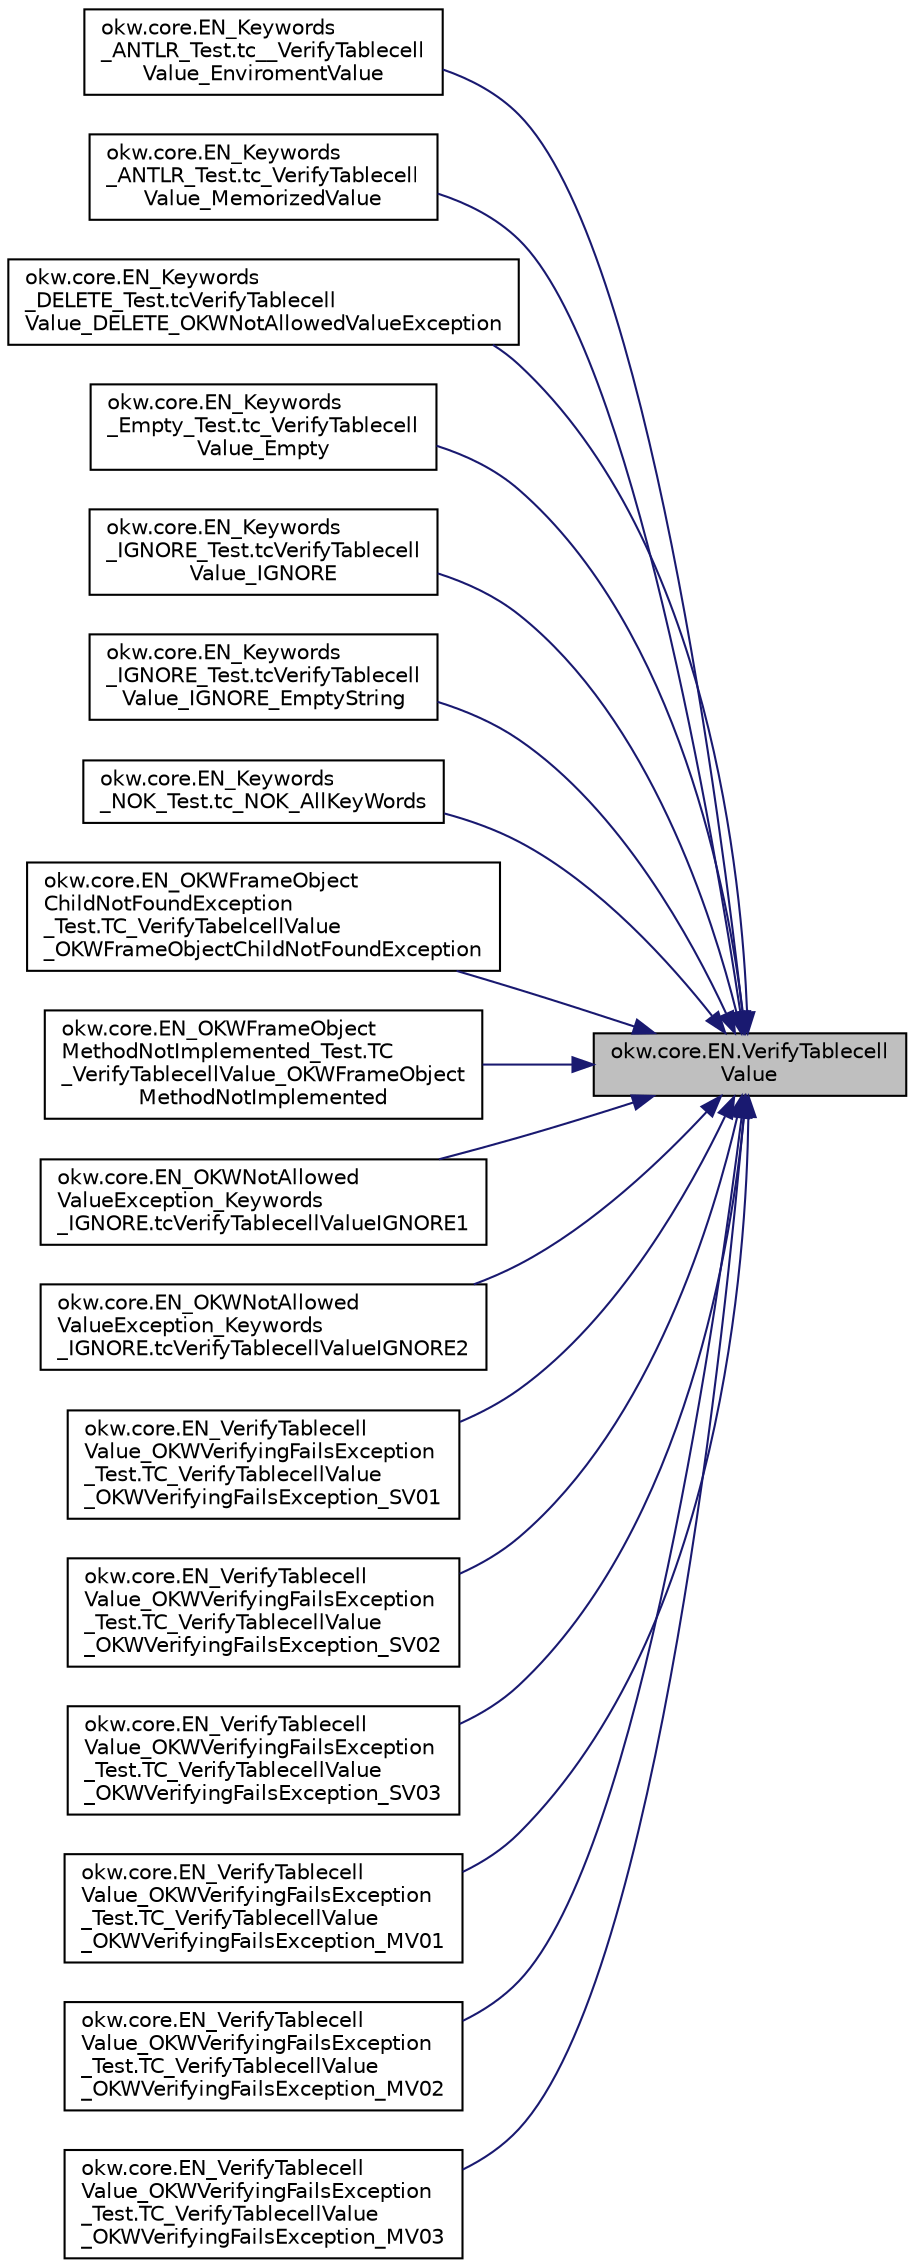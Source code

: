 digraph "okw.core.EN.VerifyTablecellValue"
{
 // INTERACTIVE_SVG=YES
 // LATEX_PDF_SIZE
  edge [fontname="Helvetica",fontsize="10",labelfontname="Helvetica",labelfontsize="10"];
  node [fontname="Helvetica",fontsize="10",shape=record];
  rankdir="RL";
  Node4024 [label="okw.core.EN.VerifyTablecell\lValue",height=0.2,width=0.4,color="black", fillcolor="grey75", style="filled", fontcolor="black",tooltip="Vergleicht den Inhalt der gegebenen Tabellenzelle mit dem erwarteten Wert."];
  Node4024 -> Node4025 [dir="back",color="midnightblue",fontsize="10",style="solid",fontname="Helvetica"];
  Node4025 [label="okw.core.EN_Keywords\l_ANTLR_Test.tc__VerifyTablecell\lValue_EnviromentValue",height=0.2,width=0.4,color="black", fillcolor="white", style="filled",URL="$classokw_1_1core_1_1_e_n___keywords___a_n_t_l_r___test.html#a72e44e1956bf9f61beee3c0c4a0a0529",tooltip=" "];
  Node4024 -> Node4026 [dir="back",color="midnightblue",fontsize="10",style="solid",fontname="Helvetica"];
  Node4026 [label="okw.core.EN_Keywords\l_ANTLR_Test.tc_VerifyTablecell\lValue_MemorizedValue",height=0.2,width=0.4,color="black", fillcolor="white", style="filled",URL="$classokw_1_1core_1_1_e_n___keywords___a_n_t_l_r___test.html#ad488b27ee66727f62b2ca7ad77d13603",tooltip=" "];
  Node4024 -> Node4027 [dir="back",color="midnightblue",fontsize="10",style="solid",fontname="Helvetica"];
  Node4027 [label="okw.core.EN_Keywords\l_DELETE_Test.tcVerifyTablecell\lValue_DELETE_OKWNotAllowedValueException",height=0.2,width=0.4,color="black", fillcolor="white", style="filled",URL="$classokw_1_1core_1_1_e_n___keywords___d_e_l_e_t_e___test.html#a2b24d255aaf5d52cbde0a38143de26e1",tooltip=" "];
  Node4024 -> Node4028 [dir="back",color="midnightblue",fontsize="10",style="solid",fontname="Helvetica"];
  Node4028 [label="okw.core.EN_Keywords\l_Empty_Test.tc_VerifyTablecell\lValue_Empty",height=0.2,width=0.4,color="black", fillcolor="white", style="filled",URL="$classokw_1_1core_1_1_e_n___keywords___empty___test.html#a62e48d2f2c902c1115b44b249a3ea790",tooltip="Prüft \"${EMPTY}\" für das Schlüsselwort VerifyValue(string,string)"];
  Node4024 -> Node4029 [dir="back",color="midnightblue",fontsize="10",style="solid",fontname="Helvetica"];
  Node4029 [label="okw.core.EN_Keywords\l_IGNORE_Test.tcVerifyTablecell\lValue_IGNORE",height=0.2,width=0.4,color="black", fillcolor="white", style="filled",URL="$classokw_1_1core_1_1_e_n___keywords___i_g_n_o_r_e___test.html#a95e1899c2f387e76d9bceb65d9335f93",tooltip=" "];
  Node4024 -> Node4030 [dir="back",color="midnightblue",fontsize="10",style="solid",fontname="Helvetica"];
  Node4030 [label="okw.core.EN_Keywords\l_IGNORE_Test.tcVerifyTablecell\lValue_IGNORE_EmptyString",height=0.2,width=0.4,color="black", fillcolor="white", style="filled",URL="$classokw_1_1core_1_1_e_n___keywords___i_g_n_o_r_e___test.html#a04070f1afd8fb86e900ec07b7cd1191b",tooltip=" "];
  Node4024 -> Node4031 [dir="back",color="midnightblue",fontsize="10",style="solid",fontname="Helvetica"];
  Node4031 [label="okw.core.EN_Keywords\l_NOK_Test.tc_NOK_AllKeyWords",height=0.2,width=0.4,color="black", fillcolor="white", style="filled",URL="$classokw_1_1core_1_1_e_n___keywords___n_o_k___test.html#a81a960a2341dfb0e27da7871291c84dc",tooltip="Prüft methoden aufruf für einen einfachen Click."];
  Node4024 -> Node4032 [dir="back",color="midnightblue",fontsize="10",style="solid",fontname="Helvetica"];
  Node4032 [label="okw.core.EN_OKWFrameObject\lChildNotFoundException\l_Test.TC_VerifyTabelcellValue\l_OKWFrameObjectChildNotFoundException",height=0.2,width=0.4,color="black", fillcolor="white", style="filled",URL="$classokw_1_1core_1_1_e_n___o_k_w_frame_object_child_not_found_exception___test.html#ab41ee362fbd3d6d6a5c9f84ba5eb2712",tooltip="Prüft ob die Ausnahme OKWFrameObjectChildNotFoundException durch die VerifyTablecellValue ausgelöst w..."];
  Node4024 -> Node4033 [dir="back",color="midnightblue",fontsize="10",style="solid",fontname="Helvetica"];
  Node4033 [label="okw.core.EN_OKWFrameObject\lMethodNotImplemented_Test.TC\l_VerifyTablecellValue_OKWFrameObject\lMethodNotImplemented",height=0.2,width=0.4,color="black", fillcolor="white", style="filled",URL="$classokw_1_1core_1_1_e_n___o_k_w_frame_object_method_not_implemented___test.html#a2debceba9311340c659526b5724ad74c",tooltip="Prüft ob die Ausnahme OKWFrameObjectMethodNotImplemented von VerifyTablecellValue( FN,..."];
  Node4024 -> Node4034 [dir="back",color="midnightblue",fontsize="10",style="solid",fontname="Helvetica"];
  Node4034 [label="okw.core.EN_OKWNotAllowed\lValueException_Keywords\l_IGNORE.tcVerifyTablecellValueIGNORE1",height=0.2,width=0.4,color="black", fillcolor="white", style="filled",URL="$classokw_1_1core_1_1_e_n___o_k_w_not_allowed_value_exception___keywords___i_g_n_o_r_e.html#a20d4e9997690e47d6e80a8e7797e011a",tooltip="Prüft ob \"${IGNORE} \" die Ausnahme okw.exceptions.OKWNotAllowedValueException auslöst."];
  Node4024 -> Node4035 [dir="back",color="midnightblue",fontsize="10",style="solid",fontname="Helvetica"];
  Node4035 [label="okw.core.EN_OKWNotAllowed\lValueException_Keywords\l_IGNORE.tcVerifyTablecellValueIGNORE2",height=0.2,width=0.4,color="black", fillcolor="white", style="filled",URL="$classokw_1_1core_1_1_e_n___o_k_w_not_allowed_value_exception___keywords___i_g_n_o_r_e.html#a37dcee6f0383a70d991b9f294ab07a11",tooltip="Prüft ob \"\"${IGNORE}${TCN}\" die Ausnahme okw.exceptions.OKWNotAllowedValueException auslöst."];
  Node4024 -> Node4036 [dir="back",color="midnightblue",fontsize="10",style="solid",fontname="Helvetica"];
  Node4036 [label="okw.core.EN_VerifyTablecell\lValue_OKWVerifyingFailsException\l_Test.TC_VerifyTablecellValue\l_OKWVerifyingFailsException_SV01",height=0.2,width=0.4,color="black", fillcolor="white", style="filled",URL="$classokw_1_1core_1_1_e_n___verify_tablecell_value___o_k_w_verifying_fails_exception___test.html#af66c88964fb61c01351b3155e23b7d25",tooltip="Prüft, ob die Ausnahme OKWVerifyingFailsException bei einem Soll/Ist-Vergleich ausgelöst wird."];
  Node4024 -> Node4037 [dir="back",color="midnightblue",fontsize="10",style="solid",fontname="Helvetica"];
  Node4037 [label="okw.core.EN_VerifyTablecell\lValue_OKWVerifyingFailsException\l_Test.TC_VerifyTablecellValue\l_OKWVerifyingFailsException_SV02",height=0.2,width=0.4,color="black", fillcolor="white", style="filled",URL="$classokw_1_1core_1_1_e_n___verify_tablecell_value___o_k_w_verifying_fails_exception___test.html#a31880bf103c7e296bee99bd0f0a2232c",tooltip="Prüft, ob die Ausnahme OKWVerifyingFailsException bei einem Soll/Ist-Vergleich ausgelöst wird."];
  Node4024 -> Node4038 [dir="back",color="midnightblue",fontsize="10",style="solid",fontname="Helvetica"];
  Node4038 [label="okw.core.EN_VerifyTablecell\lValue_OKWVerifyingFailsException\l_Test.TC_VerifyTablecellValue\l_OKWVerifyingFailsException_SV03",height=0.2,width=0.4,color="black", fillcolor="white", style="filled",URL="$classokw_1_1core_1_1_e_n___verify_tablecell_value___o_k_w_verifying_fails_exception___test.html#a46fffd8a77757de0083ade7dc01d9840",tooltip="Prüft, ob die Ausnahme OKWVerifyingFailsException bei einem Soll/Ist-Vergleich ausgelöst wird."];
  Node4024 -> Node4039 [dir="back",color="midnightblue",fontsize="10",style="solid",fontname="Helvetica"];
  Node4039 [label="okw.core.EN_VerifyTablecell\lValue_OKWVerifyingFailsException\l_Test.TC_VerifyTablecellValue\l_OKWVerifyingFailsException_MV01",height=0.2,width=0.4,color="black", fillcolor="white", style="filled",URL="$classokw_1_1core_1_1_e_n___verify_tablecell_value___o_k_w_verifying_fails_exception___test.html#a53c81b268f7326d4afe47ca2adb8cfeb",tooltip="Prüft, ob die Ausnahme OKWVerifyingFailsException bei einem Soll/Ist-Vergleich ausgelöst wird."];
  Node4024 -> Node4040 [dir="back",color="midnightblue",fontsize="10",style="solid",fontname="Helvetica"];
  Node4040 [label="okw.core.EN_VerifyTablecell\lValue_OKWVerifyingFailsException\l_Test.TC_VerifyTablecellValue\l_OKWVerifyingFailsException_MV02",height=0.2,width=0.4,color="black", fillcolor="white", style="filled",URL="$classokw_1_1core_1_1_e_n___verify_tablecell_value___o_k_w_verifying_fails_exception___test.html#a1ca5a72721ef38768a3cb7b0bcb75e94",tooltip="Prüft, ob die Ausnahme OKWVerifyingFailsException bei einem Soll/Ist-Vergleich ausgelöst wird."];
  Node4024 -> Node4041 [dir="back",color="midnightblue",fontsize="10",style="solid",fontname="Helvetica"];
  Node4041 [label="okw.core.EN_VerifyTablecell\lValue_OKWVerifyingFailsException\l_Test.TC_VerifyTablecellValue\l_OKWVerifyingFailsException_MV03",height=0.2,width=0.4,color="black", fillcolor="white", style="filled",URL="$classokw_1_1core_1_1_e_n___verify_tablecell_value___o_k_w_verifying_fails_exception___test.html#a7170d7465186ca6c0e1eae9a5aa4e3ff",tooltip="Prüft, ob die Ausnahme OKWVerifyingFailsException bei einem Soll/Ist-Vergleich ausgelöst wird."];
}
